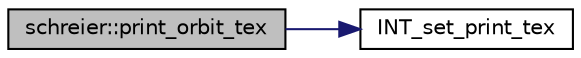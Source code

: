 digraph "schreier::print_orbit_tex"
{
  edge [fontname="Helvetica",fontsize="10",labelfontname="Helvetica",labelfontsize="10"];
  node [fontname="Helvetica",fontsize="10",shape=record];
  rankdir="LR";
  Node4577 [label="schreier::print_orbit_tex",height=0.2,width=0.4,color="black", fillcolor="grey75", style="filled", fontcolor="black"];
  Node4577 -> Node4578 [color="midnightblue",fontsize="10",style="solid",fontname="Helvetica"];
  Node4578 [label="INT_set_print_tex",height=0.2,width=0.4,color="black", fillcolor="white", style="filled",URL="$d5/db4/io__and__os_8h.html#adad0666de5d38c0caa4769f9f4756c0b"];
}
